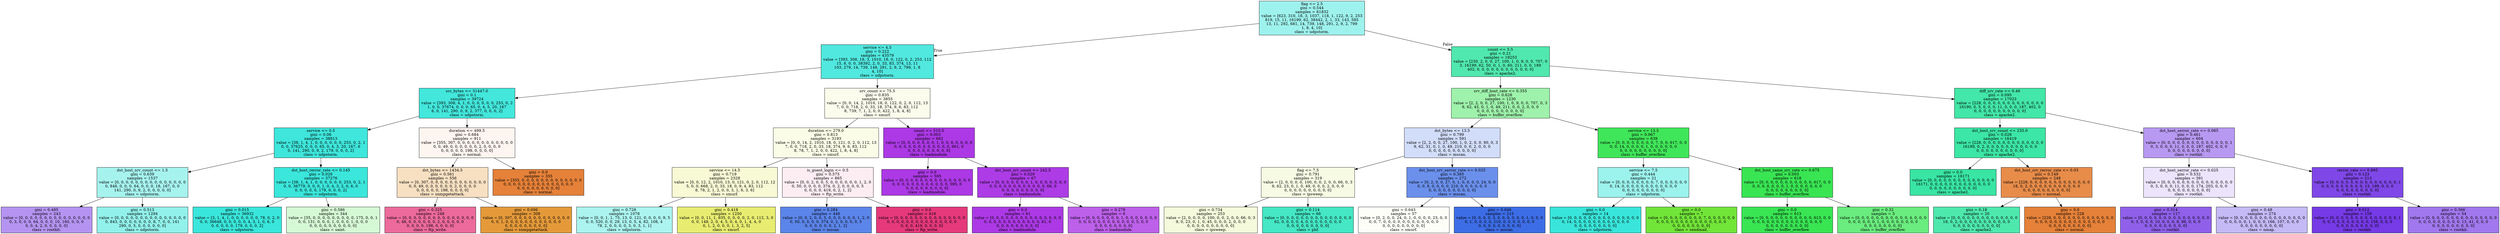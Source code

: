 digraph Tree {
node [shape=box, style="filled", color="black"] ;
0 [label="flag <= 2.5\ngini = 0.544\nsamples = 61832\nvalue = [623, 310, 18, 3, 1037, 118, 1, 122, 9, 2, 253\n819, 15, 11, 16199, 62, 38442, 2, 1, 33, 143, 585\n13, 11, 292, 681, 14, 739, 148, 291, 2, 9, 2, 799\n1, 8, 4, 10]\nclass = udpstorm.", fillcolor="#39e5da7c"] ;
1 [label="service <= 4.5\ngini = 0.222\nsamples = 43579\nvalue = [393, 308, 18, 3, 1010, 18, 0, 122, 0, 2, 253, 112\n15, 8, 0, 0, 38392, 2, 0, 33, 83, 374, 13, 11\n103, 279, 14, 739, 148, 291, 2, 9, 2, 799, 1, 8\n4, 10]\nclass = udpstorm.", fillcolor="#39e5dae0"] ;
0 -> 1 [labeldistance=2.5, labelangle=45, headlabel="True"] ;
2 [label="src_bytes <= 31447.0\ngini = 0.1\nsamples = 39724\nvalue = [393, 308, 4, 1, 0, 0, 0, 0, 0, 0, 253, 0, 2\n1, 0, 0, 37674, 0, 0, 0, 65, 0, 4, 5, 20, 167\n6, 0, 141, 290, 0, 9, 2, 377, 0, 0, 0, 2]\nclass = udpstorm.", fillcolor="#39e5daf2"] ;
1 -> 2 ;
3 [label="service <= 0.5\ngini = 0.06\nsamples = 38813\nvalue = [38, 1, 4, 1, 0, 0, 0, 0, 0, 0, 253, 0, 2, 1\n0, 0, 37625, 0, 0, 0, 65, 0, 4, 3, 20, 167, 6\n0, 141, 290, 0, 9, 2, 179, 0, 0, 0, 2]\nclass = udpstorm.", fillcolor="#39e5daf7"] ;
2 -> 3 ;
4 [label="dst_host_srv_count <= 1.5\ngini = 0.639\nsamples = 1537\nvalue = [0, 0, 0, 0, 0, 0, 0, 0, 0, 0, 0, 0, 0, 0, 0\n0, 846, 0, 0, 0, 64, 0, 0, 0, 18, 167, 0, 0\n141, 290, 0, 9, 2, 0, 0, 0, 0, 0]\nclass = udpstorm.", fillcolor="#39e5da72"] ;
3 -> 4 ;
5 [label="gini = 0.495\nsamples = 243\nvalue = [0, 0, 0, 0, 0, 0, 0, 0, 0, 0, 0, 0, 0, 0, 0\n0, 3, 0, 0, 0, 64, 0, 0, 0, 10, 160, 0, 0, 0\n0, 0, 4, 2, 0, 0, 0, 0, 0]\nclass = rootkit.", fillcolor="#7539e589"] ;
4 -> 5 ;
6 [label="gini = 0.513\nsamples = 1294\nvalue = [0, 0, 0, 0, 0, 0, 0, 0, 0, 0, 0, 0, 0, 0, 0\n0, 843, 0, 0, 0, 0, 0, 0, 0, 8, 7, 0, 0, 141\n290, 0, 5, 0, 0, 0, 0, 0, 0]\nclass = udpstorm.", fillcolor="#39e5da8c"] ;
4 -> 6 ;
7 [label="dst_host_rerror_rate <= 0.145\ngini = 0.026\nsamples = 37276\nvalue = [38, 1, 4, 1, 0, 0, 0, 0, 0, 0, 253, 0, 2, 1\n0, 0, 36779, 0, 0, 0, 1, 0, 4, 3, 2, 0, 6, 0\n0, 0, 0, 0, 0, 179, 0, 0, 0, 2]\nclass = udpstorm.", fillcolor="#39e5dafc"] ;
3 -> 7 ;
8 [label="gini = 0.015\nsamples = 36932\nvalue = [3, 1, 4, 1, 0, 0, 0, 0, 0, 0, 78, 0, 2, 0\n0, 0, 36648, 0, 0, 0, 0, 0, 4, 3, 1, 0, 6, 0\n0, 0, 0, 0, 0, 179, 0, 0, 0, 2]\nclass = udpstorm.", fillcolor="#39e5dafd"] ;
7 -> 8 ;
9 [label="gini = 0.586\nsamples = 344\nvalue = [35, 0, 0, 0, 0, 0, 0, 0, 0, 0, 175, 0, 0, 1\n0, 0, 131, 0, 0, 0, 1, 0, 0, 0, 1, 0, 0, 0\n0, 0, 0, 0, 0, 0, 0, 0, 0, 0]\nclass = saint.", fillcolor="#3ce53935"] ;
7 -> 9 ;
10 [label="duration <= 499.5\ngini = 0.684\nsamples = 911\nvalue = [355, 307, 0, 0, 0, 0, 0, 0, 0, 0, 0, 0, 0, 0\n0, 0, 49, 0, 0, 0, 0, 0, 0, 2, 0, 0, 0, 0\n0, 0, 0, 0, 0, 198, 0, 0, 0, 0]\nclass = normal.", fillcolor="#e5813914"] ;
2 -> 10 ;
11 [label="dst_bytes <= 1434.5\ngini = 0.561\nsamples = 556\nvalue = [0, 307, 0, 0, 0, 0, 0, 0, 0, 0, 0, 0, 0, 0\n0, 0, 49, 0, 0, 0, 0, 0, 0, 2, 0, 0, 0, 0\n0, 0, 0, 0, 0, 198, 0, 0, 0, 0]\nclass = snmpgetattack.", fillcolor="#e59a394e"] ;
10 -> 11 ;
12 [label="gini = 0.325\nsamples = 248\nvalue = [0, 0, 0, 0, 0, 0, 0, 0, 0, 0, 0, 0, 0, 0, 0\n0, 48, 0, 0, 0, 0, 0, 0, 2, 0, 0, 0, 0, 0\n0, 0, 0, 0, 198, 0, 0, 0, 0]\nclass = ftp_write.", fillcolor="#e5397bbf"] ;
11 -> 12 ;
13 [label="gini = 0.006\nsamples = 308\nvalue = [0, 307, 0, 0, 0, 0, 0, 0, 0, 0, 0, 0, 0, 0\n0, 0, 1, 0, 0, 0, 0, 0, 0, 0, 0, 0, 0, 0, 0\n0, 0, 0, 0, 0, 0, 0, 0, 0]\nclass = snmpgetattack.", fillcolor="#e59a39fe"] ;
11 -> 13 ;
14 [label="gini = 0.0\nsamples = 355\nvalue = [355, 0, 0, 0, 0, 0, 0, 0, 0, 0, 0, 0, 0, 0\n0, 0, 0, 0, 0, 0, 0, 0, 0, 0, 0, 0, 0, 0, 0\n0, 0, 0, 0, 0, 0, 0, 0, 0]\nclass = normal.", fillcolor="#e58139ff"] ;
10 -> 14 ;
15 [label="srv_count <= 75.5\ngini = 0.835\nsamples = 3855\nvalue = [0, 0, 14, 2, 1010, 18, 0, 122, 0, 2, 0, 112, 13\n7, 0, 0, 718, 2, 0, 33, 18, 374, 9, 6, 83, 112\n8, 739, 7, 1, 2, 0, 0, 422, 1, 8, 4, 8]\nclass = smurf.", fillcolor="#dfe53916"] ;
1 -> 15 ;
16 [label="duration <= 279.0\ngini = 0.813\nsamples = 3193\nvalue = [0, 0, 14, 2, 1010, 18, 0, 121, 0, 2, 0, 112, 13\n7, 0, 0, 718, 2, 0, 33, 18, 374, 9, 6, 83, 112\n8, 78, 7, 1, 2, 0, 0, 422, 1, 8, 4, 8]\nclass = smurf.", fillcolor="#dfe5391e"] ;
15 -> 16 ;
17 [label="service <= 14.5\ngini = 0.719\nsamples = 2328\nvalue = [0, 0, 12, 2, 1010, 13, 0, 121, 0, 2, 0, 112, 12\n5, 0, 0, 668, 2, 0, 33, 18, 0, 9, 4, 83, 112\n8, 78, 2, 1, 2, 0, 0, 3, 1, 6, 3, 6]\nclass = smurf.", fillcolor="#dfe53935"] ;
16 -> 17 ;
18 [label="gini = 0.728\nsamples = 1078\nvalue = [0, 0, 1, 1, 75, 13, 0, 121, 0, 0, 0, 0, 9, 5\n0, 0, 520, 0, 0, 29, 13, 0, 5, 4, 82, 108, 4\n78, 2, 0, 0, 0, 0, 3, 0, 3, 1, 1]\nclass = udpstorm.", fillcolor="#39e5da6a"] ;
17 -> 18 ;
19 [label="gini = 0.418\nsamples = 1250\nvalue = [0, 0, 11, 1, 935, 0, 0, 0, 0, 2, 0, 112, 3, 0\n0, 0, 148, 2, 0, 4, 5, 0, 4, 0, 1, 4, 4, 0\n0, 1, 2, 0, 0, 0, 1, 3, 2, 5]\nclass = smurf.", fillcolor="#dfe539b6"] ;
17 -> 19 ;
20 [label="is_guest_login <= 0.5\ngini = 0.575\nsamples = 865\nvalue = [0, 0, 2, 0, 0, 5, 0, 0, 0, 0, 0, 0, 1, 2, 0\n0, 50, 0, 0, 0, 0, 374, 0, 2, 0, 0, 0, 0, 5\n0, 0, 0, 0, 419, 0, 2, 1, 2]\nclass = ftp_write.", fillcolor="#e5397b17"] ;
16 -> 20 ;
21 [label="gini = 0.284\nsamples = 446\nvalue = [0, 0, 2, 0, 0, 5, 0, 0, 0, 0, 0, 0, 1, 2, 0\n0, 50, 0, 0, 0, 0, 374, 0, 2, 0, 0, 0, 0, 5\n0, 0, 0, 0, 0, 0, 2, 1, 2]\nclass = mscan.", fillcolor="#396ae5d1"] ;
20 -> 21 ;
22 [label="gini = 0.0\nsamples = 419\nvalue = [0, 0, 0, 0, 0, 0, 0, 0, 0, 0, 0, 0, 0, 0, 0\n0, 0, 0, 0, 0, 0, 0, 0, 0, 0, 0, 0, 0, 0, 0\n0, 0, 0, 419, 0, 0, 0, 0]\nclass = ftp_write.", fillcolor="#e5397bff"] ;
20 -> 22 ;
23 [label="count <= 510.5\ngini = 0.003\nsamples = 662\nvalue = [0, 0, 0, 0, 0, 0, 0, 1, 0, 0, 0, 0, 0, 0, 0\n0, 0, 0, 0, 0, 0, 0, 0, 0, 0, 0, 0, 661, 0\n0, 0, 0, 0, 0, 0, 0, 0, 0]\nclass = loadmodule.", fillcolor="#ac39e5ff"] ;
15 -> 23 ;
24 [label="gini = 0.0\nsamples = 595\nvalue = [0, 0, 0, 0, 0, 0, 0, 0, 0, 0, 0, 0, 0, 0, 0\n0, 0, 0, 0, 0, 0, 0, 0, 0, 0, 0, 0, 595, 0\n0, 0, 0, 0, 0, 0, 0, 0, 0]\nclass = loadmodule.", fillcolor="#ac39e5ff"] ;
23 -> 24 ;
25 [label="dst_host_srv_count <= 242.5\ngini = 0.029\nsamples = 67\nvalue = [0, 0, 0, 0, 0, 0, 0, 1, 0, 0, 0, 0, 0, 0, 0\n0, 0, 0, 0, 0, 0, 0, 0, 0, 0, 0, 0, 66, 0\n0, 0, 0, 0, 0, 0, 0, 0, 0]\nclass = loadmodule.", fillcolor="#ac39e5fb"] ;
23 -> 25 ;
26 [label="gini = 0.0\nsamples = 61\nvalue = [0, 0, 0, 0, 0, 0, 0, 0, 0, 0, 0, 0, 0, 0, 0\n0, 0, 0, 0, 0, 0, 0, 0, 0, 0, 0, 0, 61, 0\n0, 0, 0, 0, 0, 0, 0, 0, 0]\nclass = loadmodule.", fillcolor="#ac39e5ff"] ;
25 -> 26 ;
27 [label="gini = 0.278\nsamples = 6\nvalue = [0, 0, 0, 0, 0, 0, 0, 1, 0, 0, 0, 0, 0, 0, 0\n0, 0, 0, 0, 0, 0, 0, 0, 0, 0, 0, 0, 5, 0, 0\n0, 0, 0, 0, 0, 0, 0, 0]\nclass = loadmodule.", fillcolor="#ac39e5cc"] ;
25 -> 27 ;
28 [label="count <= 5.5\ngini = 0.21\nsamples = 18253\nvalue = [230, 2, 0, 0, 27, 100, 1, 0, 9, 0, 0, 707, 0\n3, 16199, 62, 50, 0, 1, 0, 60, 211, 0, 0, 189\n402, 0, 0, 0, 0, 0, 0, 0, 0, 0, 0, 0, 0]\nclass = apache2.", fillcolor="#39e5a3e1"] ;
0 -> 28 [labeldistance=2.5, labelangle=-45, headlabel="False"] ;
29 [label="srv_diff_host_rate <= 0.355\ngini = 0.628\nsamples = 1230\nvalue = [2, 2, 0, 0, 27, 100, 1, 0, 9, 0, 0, 707, 0, 3\n9, 62, 45, 0, 1, 0, 49, 211, 0, 0, 2, 0, 0, 0\n0, 0, 0, 0, 0, 0, 0, 0, 0, 0]\nclass = buffer_overflow.", fillcolor="#39e5537c"] ;
28 -> 29 ;
30 [label="dst_bytes <= 13.5\ngini = 0.799\nsamples = 591\nvalue = [2, 2, 0, 0, 27, 100, 1, 0, 2, 0, 0, 90, 0, 3\n9, 62, 31, 0, 1, 0, 49, 210, 0, 0, 2, 0, 0, 0\n0, 0, 0, 0, 0, 0, 0, 0, 0, 0]\nclass = mscan.", fillcolor="#396ae539"] ;
29 -> 30 ;
31 [label="flag <= 7.5\ngini = 0.791\nsamples = 319\nvalue = [2, 0, 0, 0, 0, 100, 0, 0, 2, 0, 0, 66, 0, 3\n9, 62, 23, 0, 1, 0, 49, 0, 0, 0, 2, 0, 0, 0\n0, 0, 0, 0, 0, 0, 0, 0, 0, 0]\nclass = ipsweep.", fillcolor="#c3e53922"] ;
30 -> 31 ;
32 [label="gini = 0.734\nsamples = 253\nvalue = [2, 0, 0, 0, 0, 100, 0, 0, 2, 0, 0, 66, 0, 3\n9, 0, 23, 0, 1, 0, 45, 0, 0, 0, 2, 0, 0, 0\n0, 0, 0, 0, 0, 0, 0, 0, 0, 0]\nclass = ipsweep.", fillcolor="#c3e5392e"] ;
31 -> 32 ;
33 [label="gini = 0.114\nsamples = 66\nvalue = [0, 0, 0, 0, 0, 0, 0, 0, 0, 0, 0, 0, 0, 0, 0\n62, 0, 0, 0, 0, 4, 0, 0, 0, 0, 0, 0, 0, 0\n0, 0, 0, 0, 0, 0, 0, 0, 0]\nclass = phf.", fillcolor="#39e5c0ef"] ;
31 -> 33 ;
34 [label="dst_host_srv_serror_rate <= 0.025\ngini = 0.385\nsamples = 272\nvalue = [0, 2, 0, 0, 27, 0, 1, 0, 0, 0, 0, 24, 0, 0\n0, 0, 8, 0, 0, 0, 0, 210, 0, 0, 0, 0, 0, 0\n0, 0, 0, 0, 0, 0, 0, 0, 0, 0]\nclass = mscan.", fillcolor="#396ae5be"] ;
30 -> 34 ;
35 [label="gini = 0.643\nsamples = 57\nvalue = [0, 2, 0, 0, 24, 0, 1, 0, 0, 0, 0, 23, 0, 0\n0, 0, 7, 0, 0, 0, 0, 0, 0, 0, 0, 0, 0, 0, 0\n0, 0, 0, 0, 0, 0, 0, 0, 0]\nclass = smurf.", fillcolor="#dfe53907"] ;
34 -> 35 ;
36 [label="gini = 0.046\nsamples = 215\nvalue = [0, 0, 0, 0, 3, 0, 0, 0, 0, 0, 0, 1, 0, 0, 0\n0, 1, 0, 0, 0, 0, 210, 0, 0, 0, 0, 0, 0, 0\n0, 0, 0, 0, 0, 0, 0, 0, 0]\nclass = mscan.", fillcolor="#396ae5f9"] ;
34 -> 36 ;
37 [label="service <= 13.5\ngini = 0.067\nsamples = 639\nvalue = [0, 0, 0, 0, 0, 0, 0, 0, 7, 0, 0, 617, 0, 0\n0, 0, 14, 0, 0, 0, 0, 1, 0, 0, 0, 0, 0, 0\n0, 0, 0, 0, 0, 0, 0, 0, 0, 0]\nclass = buffer_overflow.", fillcolor="#39e553f6"] ;
29 -> 37 ;
38 [label="service <= 7.5\ngini = 0.444\nsamples = 21\nvalue = [0, 0, 0, 0, 0, 0, 0, 0, 7, 0, 0, 0, 0, 0, 0\n0, 14, 0, 0, 0, 0, 0, 0, 0, 0, 0, 0, 0, 0\n0, 0, 0, 0, 0, 0, 0, 0, 0]\nclass = udpstorm.", fillcolor="#39e5da7f"] ;
37 -> 38 ;
39 [label="gini = 0.0\nsamples = 14\nvalue = [0, 0, 0, 0, 0, 0, 0, 0, 0, 0, 0, 0, 0, 0, 0\n0, 14, 0, 0, 0, 0, 0, 0, 0, 0, 0, 0, 0, 0\n0, 0, 0, 0, 0, 0, 0, 0, 0]\nclass = udpstorm.", fillcolor="#39e5daff"] ;
38 -> 39 ;
40 [label="gini = 0.0\nsamples = 7\nvalue = [0, 0, 0, 0, 0, 0, 0, 0, 7, 0, 0, 0, 0, 0, 0\n0, 0, 0, 0, 0, 0, 0, 0, 0, 0, 0, 0, 0, 0, 0\n0, 0, 0, 0, 0, 0, 0, 0]\nclass = sendmail.", fillcolor="#72e539ff"] ;
38 -> 40 ;
41 [label="dst_host_same_srv_rate <= 0.675\ngini = 0.003\nsamples = 618\nvalue = [0, 0, 0, 0, 0, 0, 0, 0, 0, 0, 0, 617, 0, 0\n0, 0, 0, 0, 0, 0, 0, 1, 0, 0, 0, 0, 0, 0, 0\n0, 0, 0, 0, 0, 0, 0, 0, 0]\nclass = buffer_overflow.", fillcolor="#39e553ff"] ;
37 -> 41 ;
42 [label="gini = 0.0\nsamples = 613\nvalue = [0, 0, 0, 0, 0, 0, 0, 0, 0, 0, 0, 613, 0, 0\n0, 0, 0, 0, 0, 0, 0, 0, 0, 0, 0, 0, 0, 0, 0\n0, 0, 0, 0, 0, 0, 0, 0, 0]\nclass = buffer_overflow.", fillcolor="#39e553ff"] ;
41 -> 42 ;
43 [label="gini = 0.32\nsamples = 5\nvalue = [0, 0, 0, 0, 0, 0, 0, 0, 0, 0, 0, 4, 0, 0, 0\n0, 0, 0, 0, 0, 0, 1, 0, 0, 0, 0, 0, 0, 0, 0\n0, 0, 0, 0, 0, 0, 0, 0]\nclass = buffer_overflow.", fillcolor="#39e553bf"] ;
41 -> 43 ;
44 [label="diff_srv_rate <= 0.46\ngini = 0.095\nsamples = 17023\nvalue = [228, 0, 0, 0, 0, 0, 0, 0, 0, 0, 0, 0, 0, 0\n16190, 0, 5, 0, 0, 0, 11, 0, 0, 0, 187, 402, 0\n0, 0, 0, 0, 0, 0, 0, 0, 0, 0, 0]\nclass = apache2.", fillcolor="#39e5a3f2"] ;
28 -> 44 ;
45 [label="dst_host_srv_count <= 235.0\ngini = 0.028\nsamples = 16419\nvalue = [228, 0, 0, 0, 0, 0, 0, 0, 0, 0, 0, 0, 0, 0\n16189, 0, 2, 0, 0, 0, 0, 0, 0, 0, 0, 0, 0, 0\n0, 0, 0, 0, 0, 0, 0, 0, 0, 0]\nclass = apache2.", fillcolor="#39e5a3fb"] ;
44 -> 45 ;
46 [label="gini = 0.0\nsamples = 16171\nvalue = [0, 0, 0, 0, 0, 0, 0, 0, 0, 0, 0, 0, 0, 0\n16171, 0, 0, 0, 0, 0, 0, 0, 0, 0, 0, 0, 0, 0\n0, 0, 0, 0, 0, 0, 0, 0, 0, 0]\nclass = apache2.", fillcolor="#39e5a3ff"] ;
45 -> 46 ;
47 [label="dst_host_srv_rerror_rate <= 0.03\ngini = 0.149\nsamples = 248\nvalue = [228, 0, 0, 0, 0, 0, 0, 0, 0, 0, 0, 0, 0, 0\n18, 0, 2, 0, 0, 0, 0, 0, 0, 0, 0, 0, 0, 0\n0, 0, 0, 0, 0, 0, 0, 0, 0, 0]\nclass = normal.", fillcolor="#e58139e9"] ;
45 -> 47 ;
48 [label="gini = 0.18\nsamples = 20\nvalue = [0, 0, 0, 0, 0, 0, 0, 0, 0, 0, 0, 0, 0, 0\n18, 0, 2, 0, 0, 0, 0, 0, 0, 0, 0, 0, 0, 0\n0, 0, 0, 0, 0, 0, 0, 0, 0, 0]\nclass = apache2.", fillcolor="#39e5a3e3"] ;
47 -> 48 ;
49 [label="gini = 0.0\nsamples = 228\nvalue = [228, 0, 0, 0, 0, 0, 0, 0, 0, 0, 0, 0, 0, 0\n0, 0, 0, 0, 0, 0, 0, 0, 0, 0, 0, 0, 0, 0, 0\n0, 0, 0, 0, 0, 0, 0, 0, 0]\nclass = normal.", fillcolor="#e58139ff"] ;
47 -> 49 ;
50 [label="dst_host_serror_rate <= 0.085\ngini = 0.461\nsamples = 604\nvalue = [0, 0, 0, 0, 0, 0, 0, 0, 0, 0, 0, 0, 0, 0, 1\n0, 3, 0, 0, 0, 11, 0, 0, 0, 187, 402, 0, 0, 0\n0, 0, 0, 0, 0, 0, 0, 0, 0]\nclass = rootkit.", fillcolor="#7539e583"] ;
44 -> 50 ;
51 [label="dst_host_serror_rate <= 0.025\ngini = 0.532\nsamples = 391\nvalue = [0, 0, 0, 0, 0, 0, 0, 0, 0, 0, 0, 0, 0, 0, 0\n0, 3, 0, 0, 0, 11, 0, 0, 0, 174, 203, 0, 0, 0\n0, 0, 0, 0, 0, 0, 0, 0, 0]\nclass = rootkit.", fillcolor="#7539e522"] ;
50 -> 51 ;
52 [label="gini = 0.314\nsamples = 117\nvalue = [0, 0, 0, 0, 0, 0, 0, 0, 0, 0, 0, 0, 0, 0, 0\n0, 3, 0, 0, 0, 10, 0, 0, 0, 8, 96, 0, 0, 0\n0, 0, 0, 0, 0, 0, 0, 0, 0]\nclass = rootkit.", fillcolor="#7539e5cd"] ;
51 -> 52 ;
53 [label="gini = 0.48\nsamples = 274\nvalue = [0, 0, 0, 0, 0, 0, 0, 0, 0, 0, 0, 0, 0, 0, 0\n0, 0, 0, 0, 0, 1, 0, 0, 0, 166, 107, 0, 0, 0\n0, 0, 0, 0, 0, 0, 0, 0, 0]\nclass = nmap.", fillcolor="#5b39e55a"] ;
51 -> 53 ;
54 [label="rerror_rate <= 0.895\ngini = 0.123\nsamples = 213\nvalue = [0, 0, 0, 0, 0, 0, 0, 0, 0, 0, 0, 0, 0, 0, 1\n0, 0, 0, 0, 0, 0, 0, 0, 0, 13, 199, 0, 0, 0\n0, 0, 0, 0, 0, 0, 0, 0, 0]\nclass = rootkit.", fillcolor="#7539e5ed"] ;
50 -> 54 ;
55 [label="gini = 0.012\nsamples = 159\nvalue = [0, 0, 0, 0, 0, 0, 0, 0, 0, 0, 0, 0, 0, 0, 1\n0, 0, 0, 0, 0, 0, 0, 0, 0, 0, 158, 0, 0, 0\n0, 0, 0, 0, 0, 0, 0, 0, 0]\nclass = rootkit.", fillcolor="#7539e5fd"] ;
54 -> 55 ;
56 [label="gini = 0.366\nsamples = 54\nvalue = [0, 0, 0, 0, 0, 0, 0, 0, 0, 0, 0, 0, 0, 0, 0\n0, 0, 0, 0, 0, 0, 0, 0, 0, 13, 41, 0, 0, 0\n0, 0, 0, 0, 0, 0, 0, 0, 0]\nclass = rootkit.", fillcolor="#7539e5ae"] ;
54 -> 56 ;
}